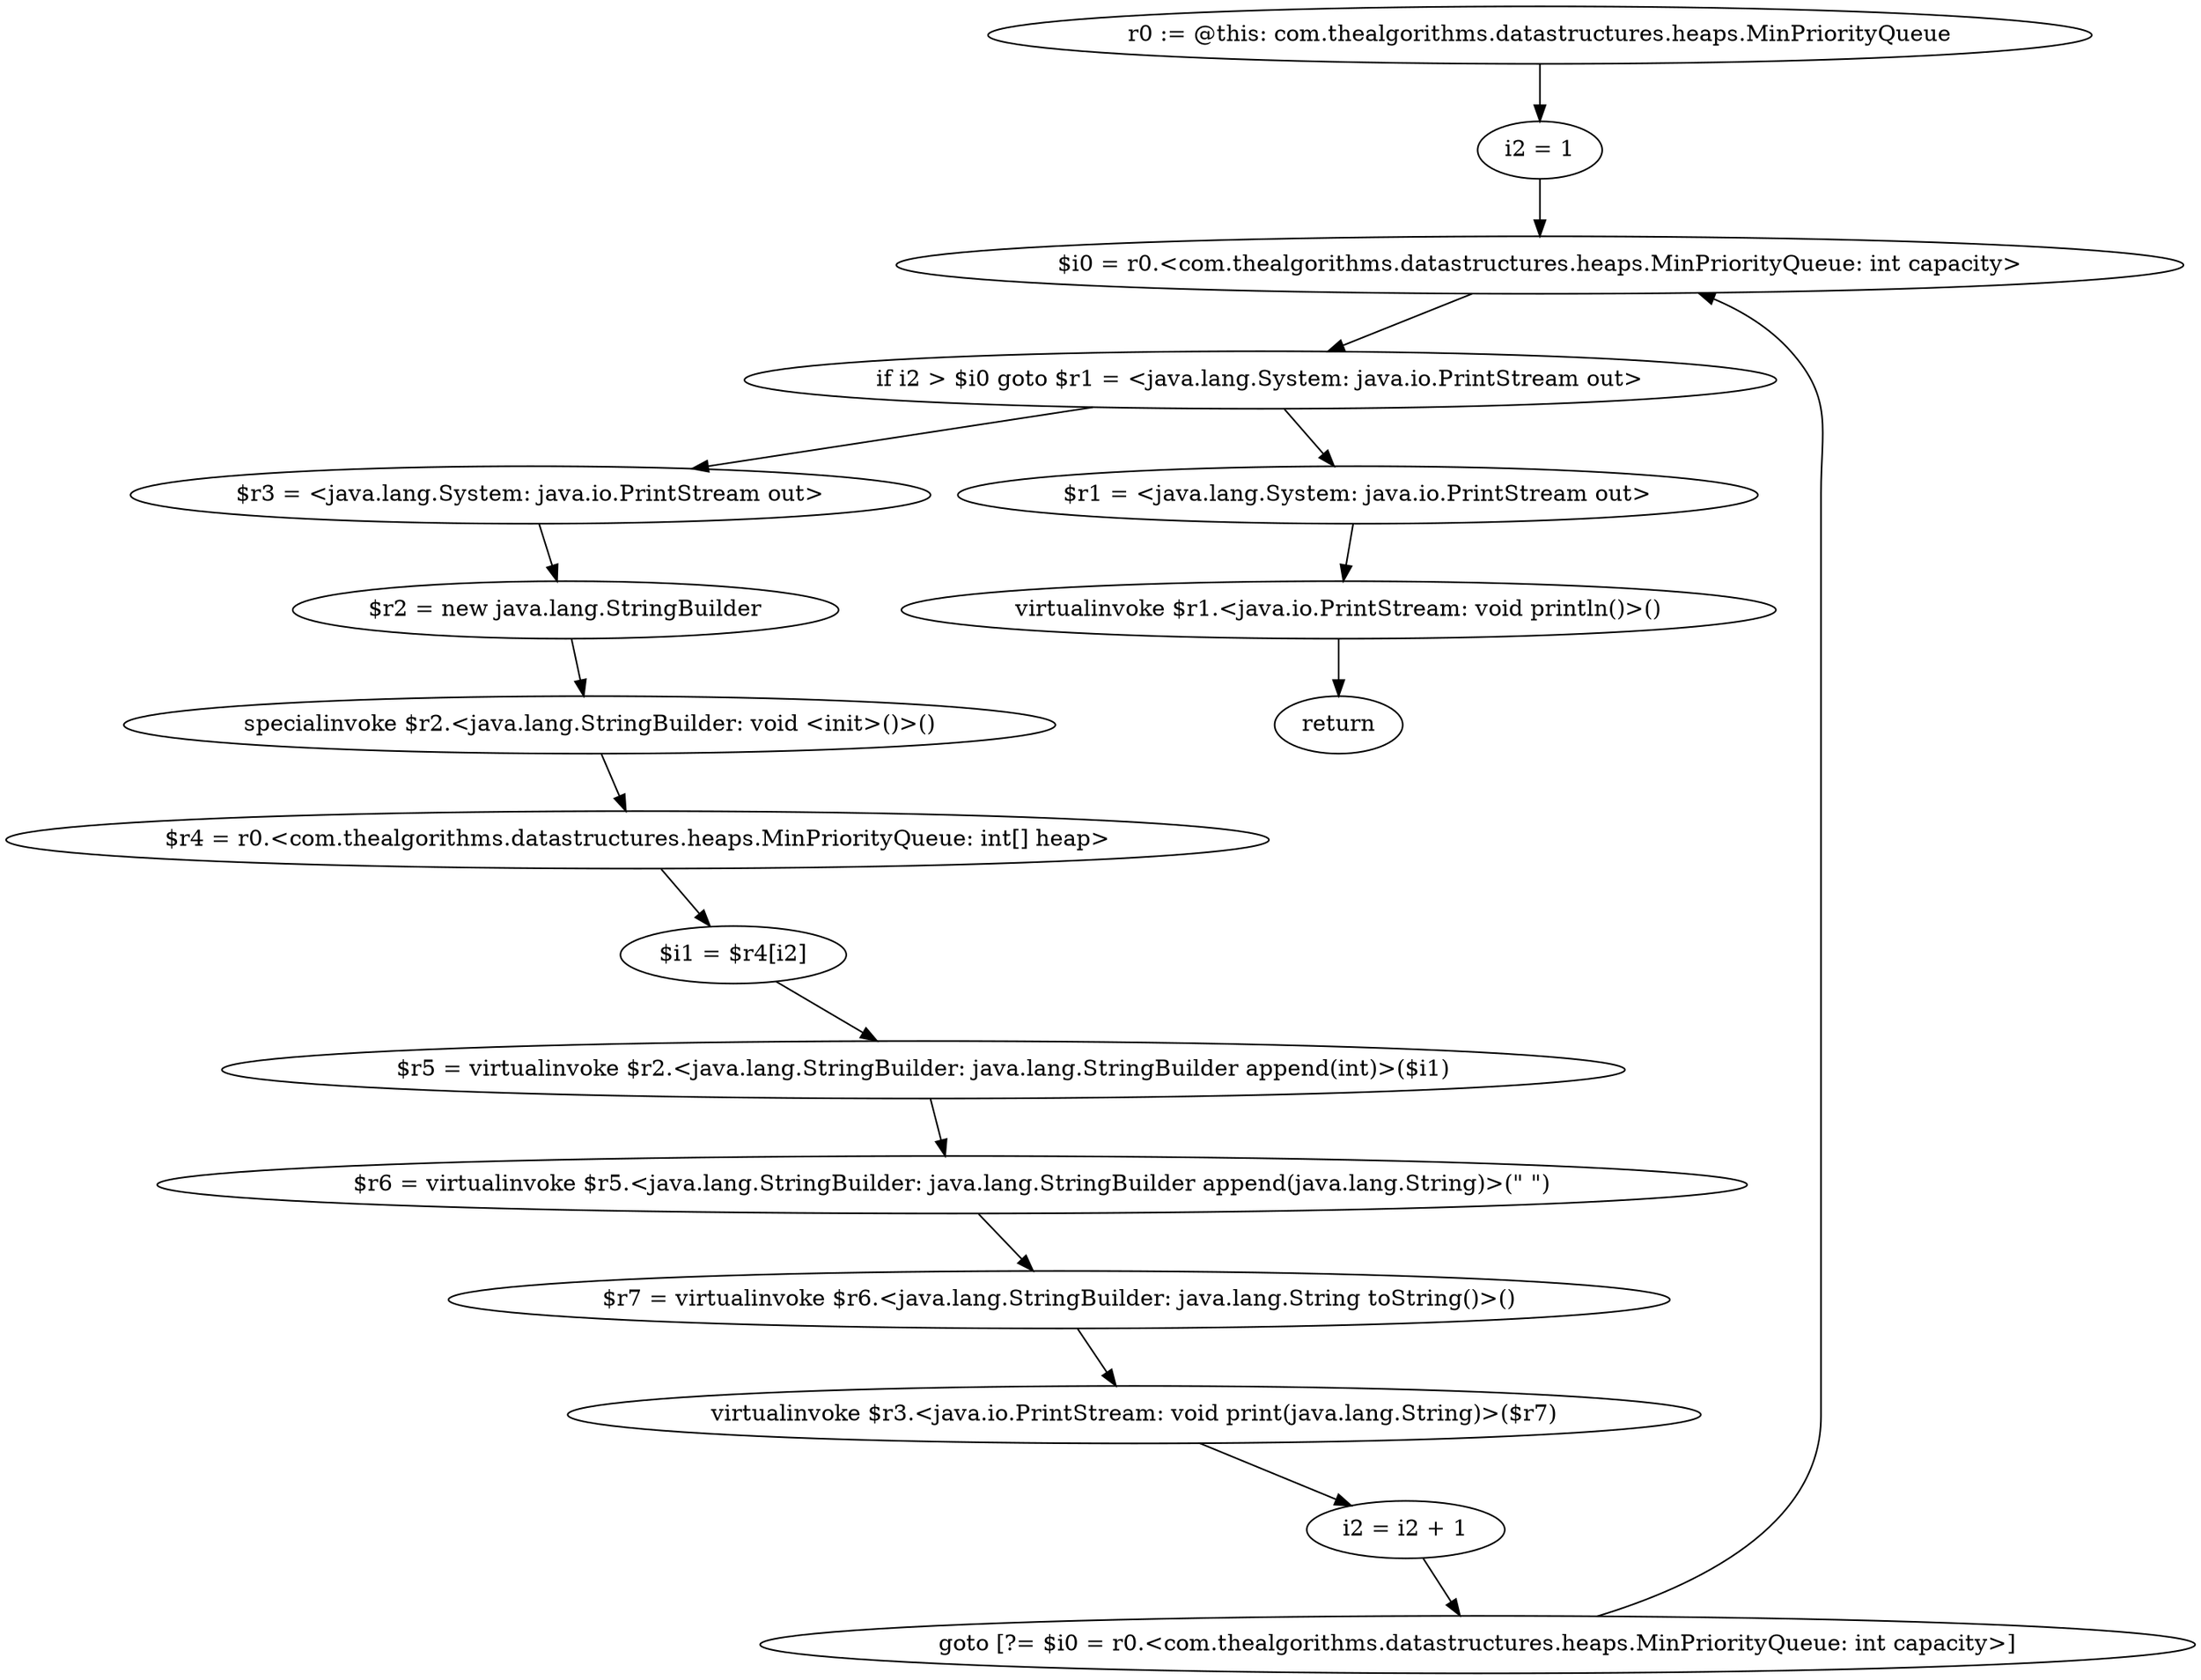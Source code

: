 digraph "unitGraph" {
    "r0 := @this: com.thealgorithms.datastructures.heaps.MinPriorityQueue"
    "i2 = 1"
    "$i0 = r0.<com.thealgorithms.datastructures.heaps.MinPriorityQueue: int capacity>"
    "if i2 > $i0 goto $r1 = <java.lang.System: java.io.PrintStream out>"
    "$r3 = <java.lang.System: java.io.PrintStream out>"
    "$r2 = new java.lang.StringBuilder"
    "specialinvoke $r2.<java.lang.StringBuilder: void <init>()>()"
    "$r4 = r0.<com.thealgorithms.datastructures.heaps.MinPriorityQueue: int[] heap>"
    "$i1 = $r4[i2]"
    "$r5 = virtualinvoke $r2.<java.lang.StringBuilder: java.lang.StringBuilder append(int)>($i1)"
    "$r6 = virtualinvoke $r5.<java.lang.StringBuilder: java.lang.StringBuilder append(java.lang.String)>(\" \")"
    "$r7 = virtualinvoke $r6.<java.lang.StringBuilder: java.lang.String toString()>()"
    "virtualinvoke $r3.<java.io.PrintStream: void print(java.lang.String)>($r7)"
    "i2 = i2 + 1"
    "goto [?= $i0 = r0.<com.thealgorithms.datastructures.heaps.MinPriorityQueue: int capacity>]"
    "$r1 = <java.lang.System: java.io.PrintStream out>"
    "virtualinvoke $r1.<java.io.PrintStream: void println()>()"
    "return"
    "r0 := @this: com.thealgorithms.datastructures.heaps.MinPriorityQueue"->"i2 = 1";
    "i2 = 1"->"$i0 = r0.<com.thealgorithms.datastructures.heaps.MinPriorityQueue: int capacity>";
    "$i0 = r0.<com.thealgorithms.datastructures.heaps.MinPriorityQueue: int capacity>"->"if i2 > $i0 goto $r1 = <java.lang.System: java.io.PrintStream out>";
    "if i2 > $i0 goto $r1 = <java.lang.System: java.io.PrintStream out>"->"$r3 = <java.lang.System: java.io.PrintStream out>";
    "if i2 > $i0 goto $r1 = <java.lang.System: java.io.PrintStream out>"->"$r1 = <java.lang.System: java.io.PrintStream out>";
    "$r3 = <java.lang.System: java.io.PrintStream out>"->"$r2 = new java.lang.StringBuilder";
    "$r2 = new java.lang.StringBuilder"->"specialinvoke $r2.<java.lang.StringBuilder: void <init>()>()";
    "specialinvoke $r2.<java.lang.StringBuilder: void <init>()>()"->"$r4 = r0.<com.thealgorithms.datastructures.heaps.MinPriorityQueue: int[] heap>";
    "$r4 = r0.<com.thealgorithms.datastructures.heaps.MinPriorityQueue: int[] heap>"->"$i1 = $r4[i2]";
    "$i1 = $r4[i2]"->"$r5 = virtualinvoke $r2.<java.lang.StringBuilder: java.lang.StringBuilder append(int)>($i1)";
    "$r5 = virtualinvoke $r2.<java.lang.StringBuilder: java.lang.StringBuilder append(int)>($i1)"->"$r6 = virtualinvoke $r5.<java.lang.StringBuilder: java.lang.StringBuilder append(java.lang.String)>(\" \")";
    "$r6 = virtualinvoke $r5.<java.lang.StringBuilder: java.lang.StringBuilder append(java.lang.String)>(\" \")"->"$r7 = virtualinvoke $r6.<java.lang.StringBuilder: java.lang.String toString()>()";
    "$r7 = virtualinvoke $r6.<java.lang.StringBuilder: java.lang.String toString()>()"->"virtualinvoke $r3.<java.io.PrintStream: void print(java.lang.String)>($r7)";
    "virtualinvoke $r3.<java.io.PrintStream: void print(java.lang.String)>($r7)"->"i2 = i2 + 1";
    "i2 = i2 + 1"->"goto [?= $i0 = r0.<com.thealgorithms.datastructures.heaps.MinPriorityQueue: int capacity>]";
    "goto [?= $i0 = r0.<com.thealgorithms.datastructures.heaps.MinPriorityQueue: int capacity>]"->"$i0 = r0.<com.thealgorithms.datastructures.heaps.MinPriorityQueue: int capacity>";
    "$r1 = <java.lang.System: java.io.PrintStream out>"->"virtualinvoke $r1.<java.io.PrintStream: void println()>()";
    "virtualinvoke $r1.<java.io.PrintStream: void println()>()"->"return";
}
